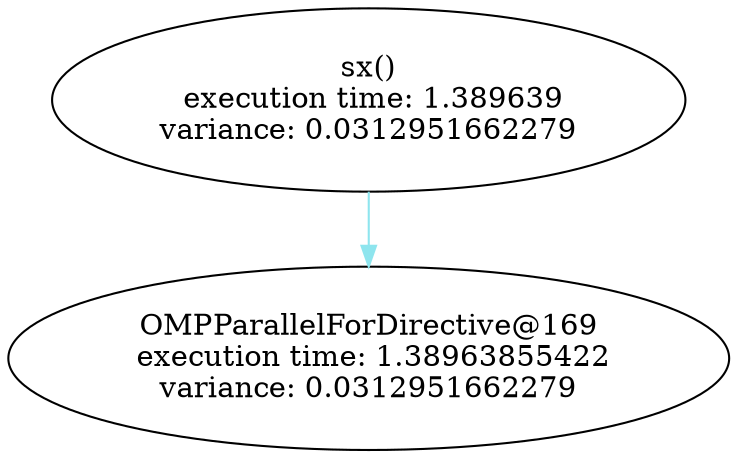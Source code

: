 digraph G {
	node [label="\N"];
	graph [bb="0,0,346,212"];
	sx [label="sx()\n execution time: 1.389639\nvariance: 0.0312951662279", pos="173,168", width="4.2222", height="1.2222"];
	"OMPParallelForDirective@169" [label="OMPParallelForDirective@169\n execution time: 1.38963855422\nvariance: 0.0312951662279", pos="173,44", width="4.8056", height="1.2222"];
	sx -> "OMPParallelForDirective@169" [color=cadetblue2, pos="e,173,88.343 173,123.93 173,115.72 173,107.04 173,98.557"];
}
